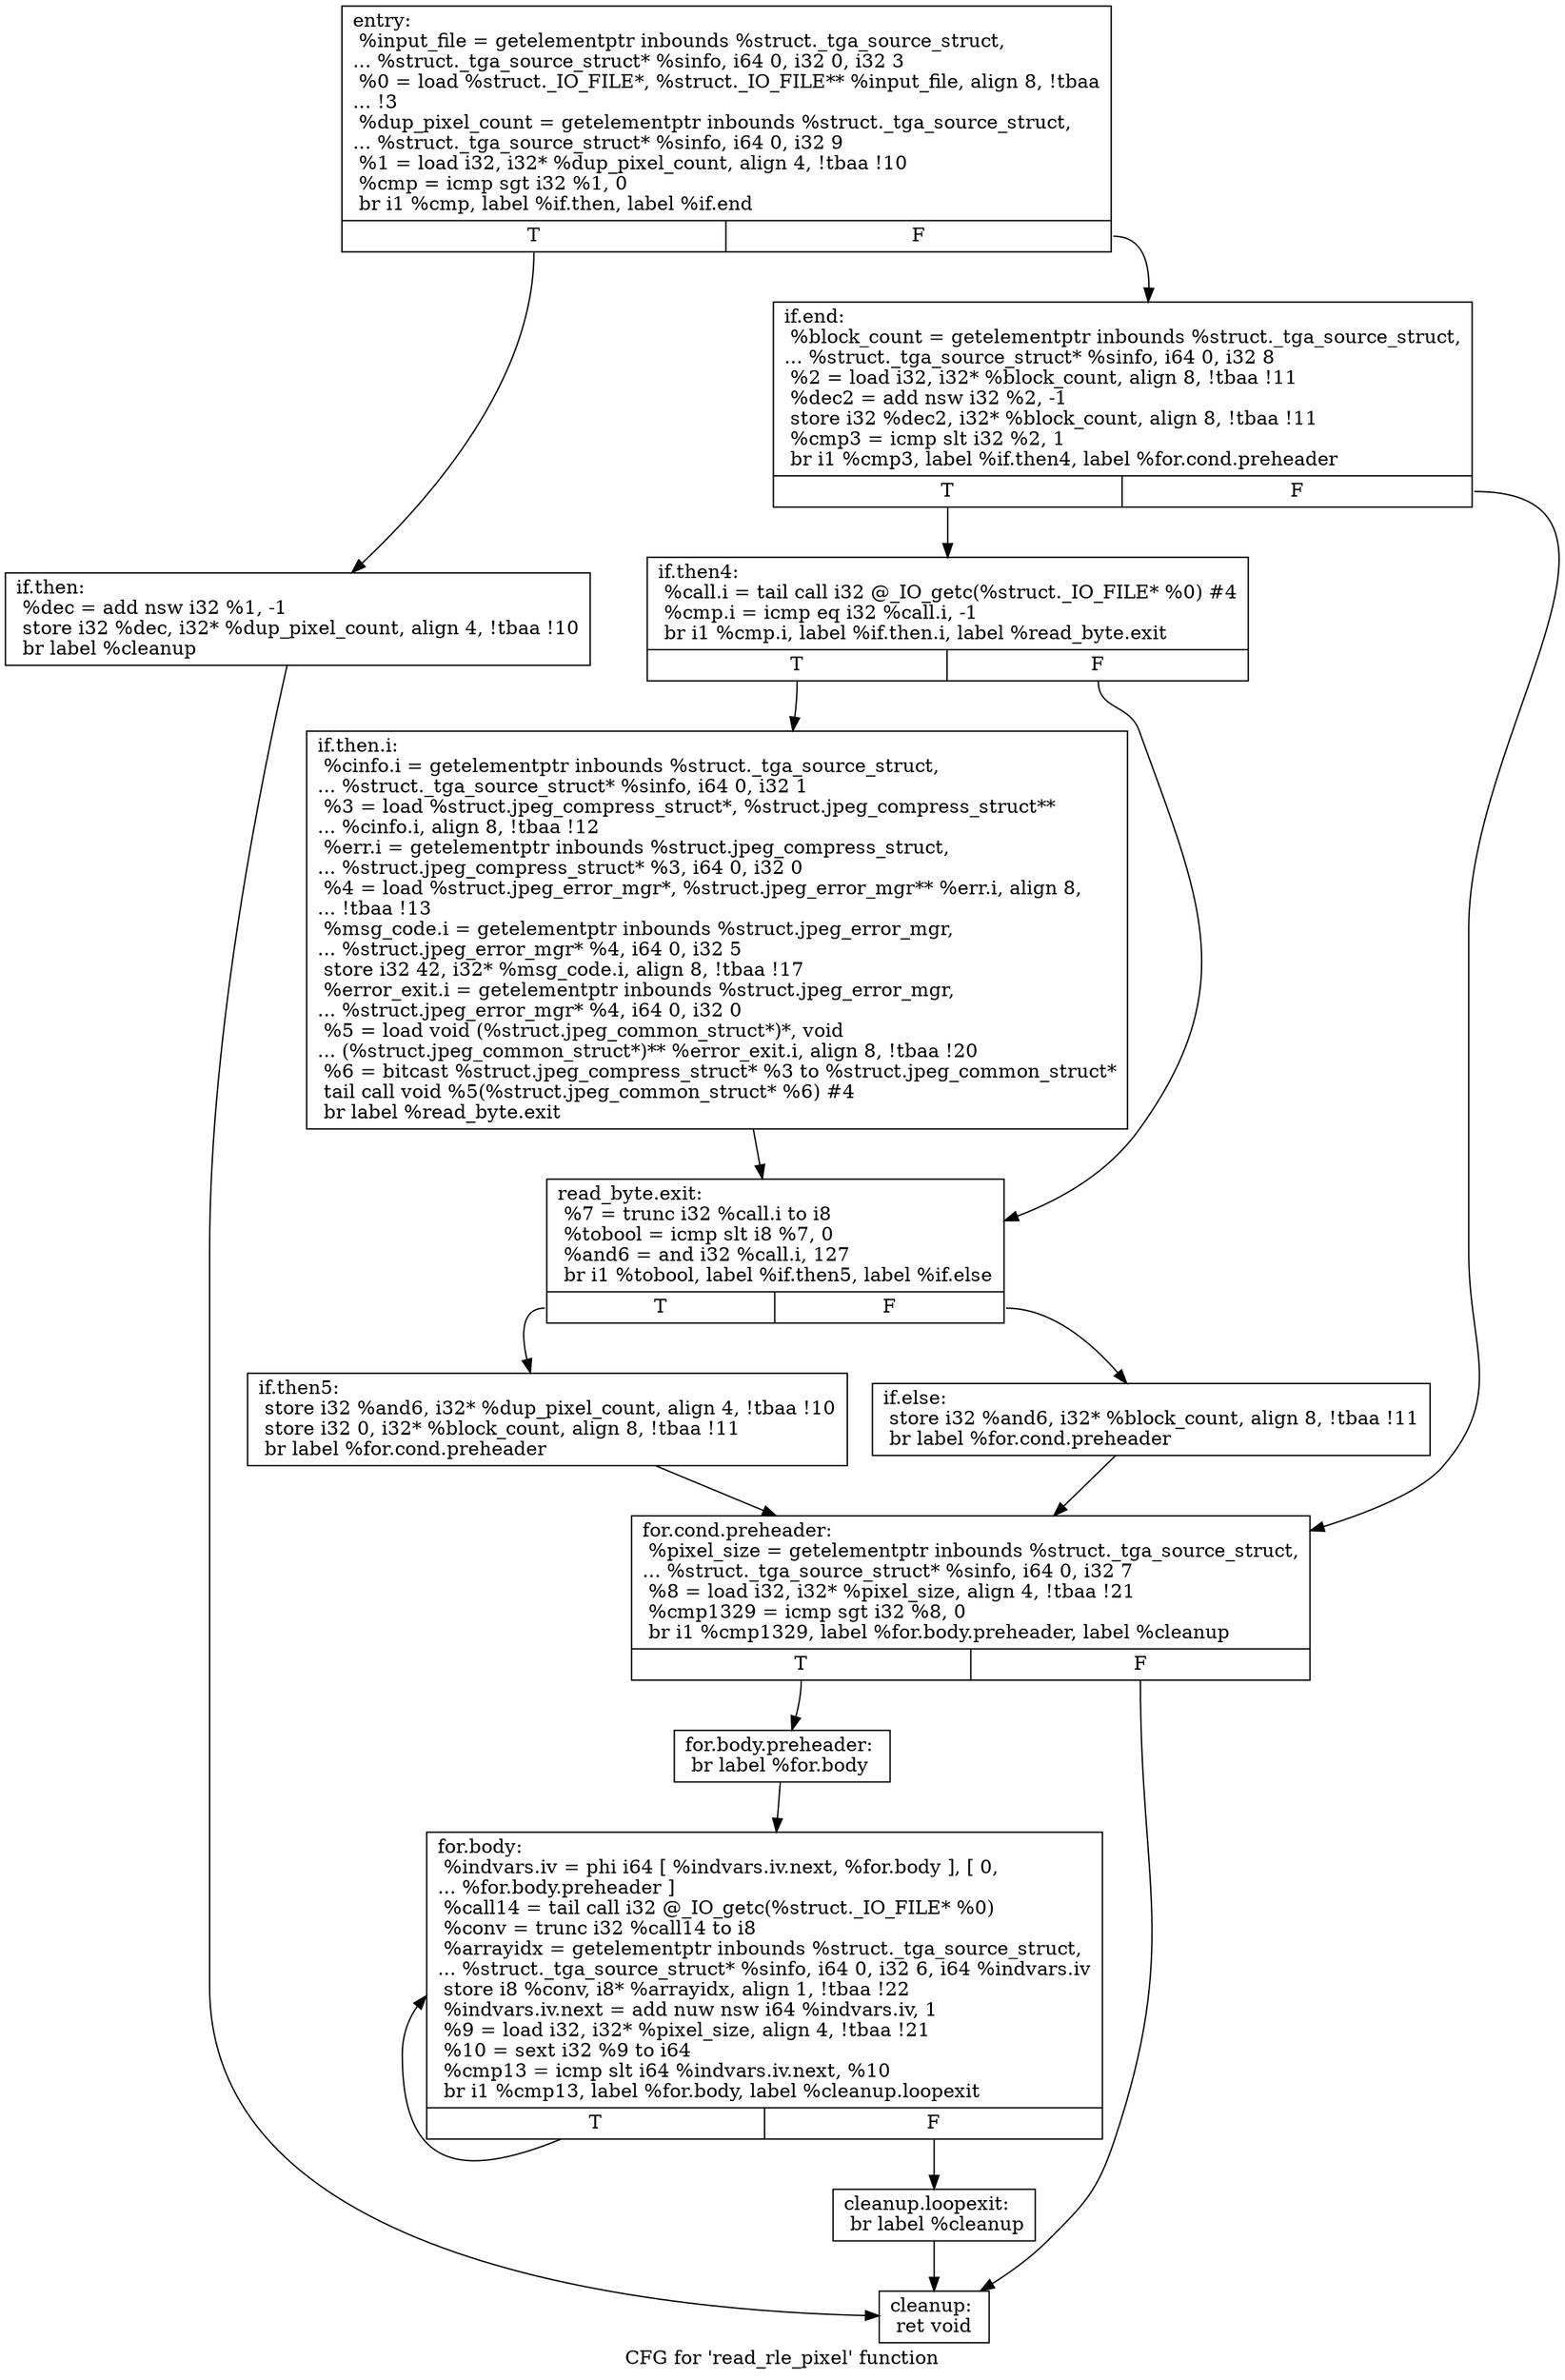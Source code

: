 digraph "CFG for 'read_rle_pixel' function" {
	label="CFG for 'read_rle_pixel' function";

	Node0x4ea73f0 [shape=record,label="{entry:\l  %input_file = getelementptr inbounds %struct._tga_source_struct,\l... %struct._tga_source_struct* %sinfo, i64 0, i32 0, i32 3\l  %0 = load %struct._IO_FILE*, %struct._IO_FILE** %input_file, align 8, !tbaa\l... !3\l  %dup_pixel_count = getelementptr inbounds %struct._tga_source_struct,\l... %struct._tga_source_struct* %sinfo, i64 0, i32 9\l  %1 = load i32, i32* %dup_pixel_count, align 4, !tbaa !10\l  %cmp = icmp sgt i32 %1, 0\l  br i1 %cmp, label %if.then, label %if.end\l|{<s0>T|<s1>F}}"];
	Node0x4ea73f0:s0 -> Node0x4ea7670;
	Node0x4ea73f0:s1 -> Node0x4ea76e0;
	Node0x4ea7670 [shape=record,label="{if.then:                                          \l  %dec = add nsw i32 %1, -1\l  store i32 %dec, i32* %dup_pixel_count, align 4, !tbaa !10\l  br label %cleanup\l}"];
	Node0x4ea7670 -> Node0x4ea7900;
	Node0x4ea76e0 [shape=record,label="{if.end:                                           \l  %block_count = getelementptr inbounds %struct._tga_source_struct,\l... %struct._tga_source_struct* %sinfo, i64 0, i32 8\l  %2 = load i32, i32* %block_count, align 8, !tbaa !11\l  %dec2 = add nsw i32 %2, -1\l  store i32 %dec2, i32* %block_count, align 8, !tbaa !11\l  %cmp3 = icmp slt i32 %2, 1\l  br i1 %cmp3, label %if.then4, label %for.cond.preheader\l|{<s0>T|<s1>F}}"];
	Node0x4ea76e0:s0 -> Node0x4ea7c70;
	Node0x4ea76e0:s1 -> Node0x4ea7380;
	Node0x4ea7c70 [shape=record,label="{if.then4:                                         \l  %call.i = tail call i32 @_IO_getc(%struct._IO_FILE* %0) #4\l  %cmp.i = icmp eq i32 %call.i, -1\l  br i1 %cmp.i, label %if.then.i, label %read_byte.exit\l|{<s0>T|<s1>F}}"];
	Node0x4ea7c70:s0 -> Node0x4ea8190;
	Node0x4ea7c70:s1 -> Node0x4ea81e0;
	Node0x4ea8190 [shape=record,label="{if.then.i:                                        \l  %cinfo.i = getelementptr inbounds %struct._tga_source_struct,\l... %struct._tga_source_struct* %sinfo, i64 0, i32 1\l  %3 = load %struct.jpeg_compress_struct*, %struct.jpeg_compress_struct**\l... %cinfo.i, align 8, !tbaa !12\l  %err.i = getelementptr inbounds %struct.jpeg_compress_struct,\l... %struct.jpeg_compress_struct* %3, i64 0, i32 0\l  %4 = load %struct.jpeg_error_mgr*, %struct.jpeg_error_mgr** %err.i, align 8,\l... !tbaa !13\l  %msg_code.i = getelementptr inbounds %struct.jpeg_error_mgr,\l... %struct.jpeg_error_mgr* %4, i64 0, i32 5\l  store i32 42, i32* %msg_code.i, align 8, !tbaa !17\l  %error_exit.i = getelementptr inbounds %struct.jpeg_error_mgr,\l... %struct.jpeg_error_mgr* %4, i64 0, i32 0\l  %5 = load void (%struct.jpeg_common_struct*)*, void\l... (%struct.jpeg_common_struct*)** %error_exit.i, align 8, !tbaa !20\l  %6 = bitcast %struct.jpeg_compress_struct* %3 to %struct.jpeg_common_struct*\l  tail call void %5(%struct.jpeg_common_struct* %6) #4\l  br label %read_byte.exit\l}"];
	Node0x4ea8190 -> Node0x4ea81e0;
	Node0x4ea81e0 [shape=record,label="{read_byte.exit:                                   \l  %7 = trunc i32 %call.i to i8\l  %tobool = icmp slt i8 %7, 0\l  %and6 = and i32 %call.i, 127\l  br i1 %tobool, label %if.then5, label %if.else\l|{<s0>T|<s1>F}}"];
	Node0x4ea81e0:s0 -> Node0x4e7ea40;
	Node0x4ea81e0:s1 -> Node0x4e7ee40;
	Node0x4e7ea40 [shape=record,label="{if.then5:                                         \l  store i32 %and6, i32* %dup_pixel_count, align 4, !tbaa !10\l  store i32 0, i32* %block_count, align 8, !tbaa !11\l  br label %for.cond.preheader\l}"];
	Node0x4e7ea40 -> Node0x4ea7380;
	Node0x4e7ee40 [shape=record,label="{if.else:                                          \l  store i32 %and6, i32* %block_count, align 8, !tbaa !11\l  br label %for.cond.preheader\l}"];
	Node0x4e7ee40 -> Node0x4ea7380;
	Node0x4ea7380 [shape=record,label="{for.cond.preheader:                               \l  %pixel_size = getelementptr inbounds %struct._tga_source_struct,\l... %struct._tga_source_struct* %sinfo, i64 0, i32 7\l  %8 = load i32, i32* %pixel_size, align 4, !tbaa !21\l  %cmp1329 = icmp sgt i32 %8, 0\l  br i1 %cmp1329, label %for.body.preheader, label %cleanup\l|{<s0>T|<s1>F}}"];
	Node0x4ea7380:s0 -> Node0x4ea8530;
	Node0x4ea7380:s1 -> Node0x4ea7900;
	Node0x4ea8530 [shape=record,label="{for.body.preheader:                               \l  br label %for.body\l}"];
	Node0x4ea8530 -> Node0x4e97030;
	Node0x4e97030 [shape=record,label="{for.body:                                         \l  %indvars.iv = phi i64 [ %indvars.iv.next, %for.body ], [ 0,\l... %for.body.preheader ]\l  %call14 = tail call i32 @_IO_getc(%struct._IO_FILE* %0)\l  %conv = trunc i32 %call14 to i8\l  %arrayidx = getelementptr inbounds %struct._tga_source_struct,\l... %struct._tga_source_struct* %sinfo, i64 0, i32 6, i64 %indvars.iv\l  store i8 %conv, i8* %arrayidx, align 1, !tbaa !22\l  %indvars.iv.next = add nuw nsw i64 %indvars.iv, 1\l  %9 = load i32, i32* %pixel_size, align 4, !tbaa !21\l  %10 = sext i32 %9 to i64\l  %cmp13 = icmp slt i64 %indvars.iv.next, %10\l  br i1 %cmp13, label %for.body, label %cleanup.loopexit\l|{<s0>T|<s1>F}}"];
	Node0x4e97030:s0 -> Node0x4e97030;
	Node0x4e97030:s1 -> Node0x4eaa440;
	Node0x4eaa440 [shape=record,label="{cleanup.loopexit:                                 \l  br label %cleanup\l}"];
	Node0x4eaa440 -> Node0x4ea7900;
	Node0x4ea7900 [shape=record,label="{cleanup:                                          \l  ret void\l}"];
}
